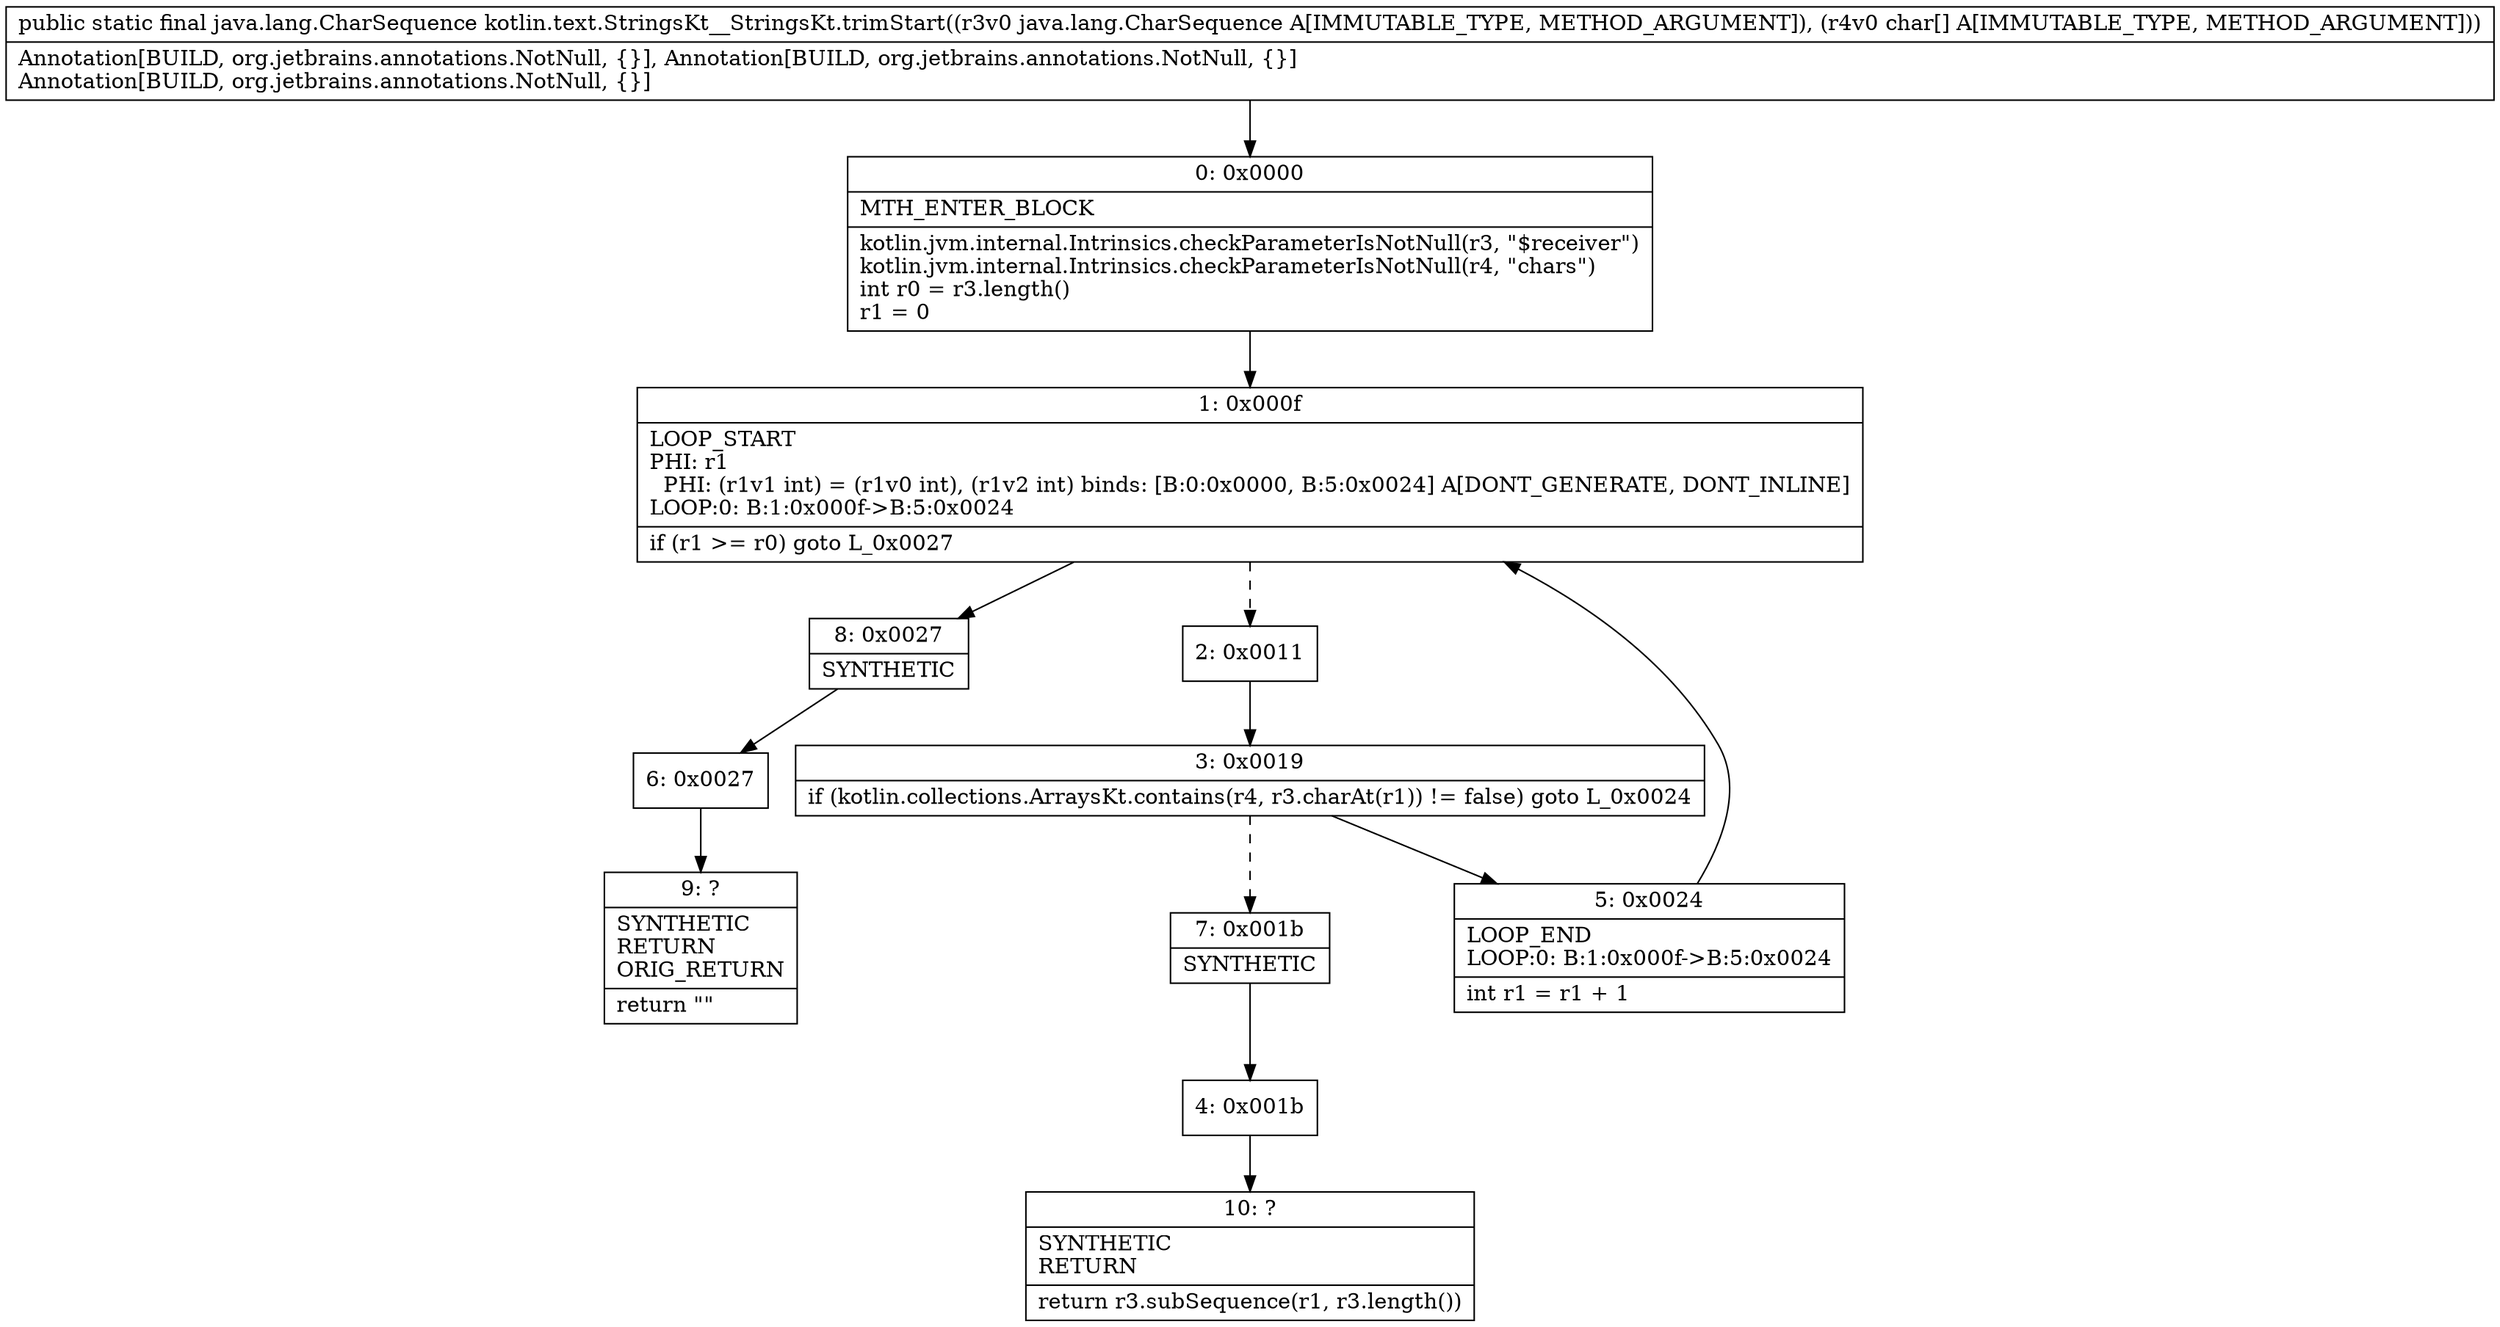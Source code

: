 digraph "CFG forkotlin.text.StringsKt__StringsKt.trimStart(Ljava\/lang\/CharSequence;[C)Ljava\/lang\/CharSequence;" {
Node_0 [shape=record,label="{0\:\ 0x0000|MTH_ENTER_BLOCK\l|kotlin.jvm.internal.Intrinsics.checkParameterIsNotNull(r3, \"$receiver\")\lkotlin.jvm.internal.Intrinsics.checkParameterIsNotNull(r4, \"chars\")\lint r0 = r3.length()\lr1 = 0\l}"];
Node_1 [shape=record,label="{1\:\ 0x000f|LOOP_START\lPHI: r1 \l  PHI: (r1v1 int) = (r1v0 int), (r1v2 int) binds: [B:0:0x0000, B:5:0x0024] A[DONT_GENERATE, DONT_INLINE]\lLOOP:0: B:1:0x000f\-\>B:5:0x0024\l|if (r1 \>= r0) goto L_0x0027\l}"];
Node_2 [shape=record,label="{2\:\ 0x0011}"];
Node_3 [shape=record,label="{3\:\ 0x0019|if (kotlin.collections.ArraysKt.contains(r4, r3.charAt(r1)) != false) goto L_0x0024\l}"];
Node_4 [shape=record,label="{4\:\ 0x001b}"];
Node_5 [shape=record,label="{5\:\ 0x0024|LOOP_END\lLOOP:0: B:1:0x000f\-\>B:5:0x0024\l|int r1 = r1 + 1\l}"];
Node_6 [shape=record,label="{6\:\ 0x0027}"];
Node_7 [shape=record,label="{7\:\ 0x001b|SYNTHETIC\l}"];
Node_8 [shape=record,label="{8\:\ 0x0027|SYNTHETIC\l}"];
Node_9 [shape=record,label="{9\:\ ?|SYNTHETIC\lRETURN\lORIG_RETURN\l|return \"\"\l}"];
Node_10 [shape=record,label="{10\:\ ?|SYNTHETIC\lRETURN\l|return r3.subSequence(r1, r3.length())\l}"];
MethodNode[shape=record,label="{public static final java.lang.CharSequence kotlin.text.StringsKt__StringsKt.trimStart((r3v0 java.lang.CharSequence A[IMMUTABLE_TYPE, METHOD_ARGUMENT]), (r4v0 char[] A[IMMUTABLE_TYPE, METHOD_ARGUMENT]))  | Annotation[BUILD, org.jetbrains.annotations.NotNull, \{\}], Annotation[BUILD, org.jetbrains.annotations.NotNull, \{\}]\lAnnotation[BUILD, org.jetbrains.annotations.NotNull, \{\}]\l}"];
MethodNode -> Node_0;
Node_0 -> Node_1;
Node_1 -> Node_2[style=dashed];
Node_1 -> Node_8;
Node_2 -> Node_3;
Node_3 -> Node_5;
Node_3 -> Node_7[style=dashed];
Node_4 -> Node_10;
Node_5 -> Node_1;
Node_6 -> Node_9;
Node_7 -> Node_4;
Node_8 -> Node_6;
}

